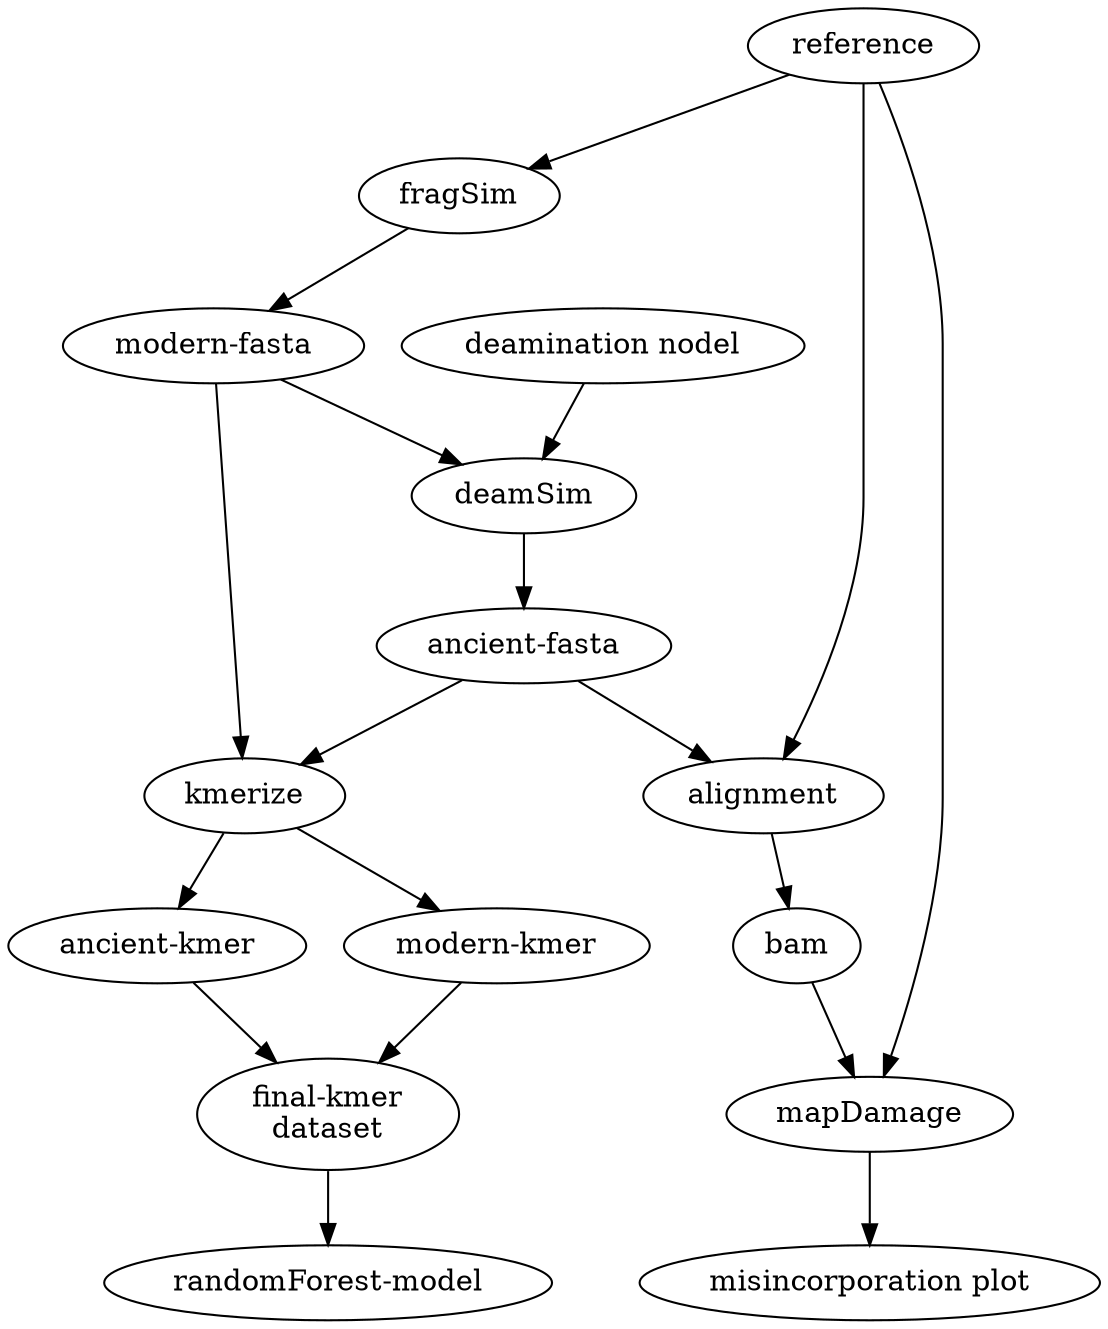 digraph g {
    
    reference -> fragSim -> "modern-fasta" -> deamSim -> "ancient-fasta";

    "deamination nodel" -> deamSim;

    {"ancient-fasta"; reference} -> alignment -> bam -> mapDamage -> "misincorporation plot"
    
    reference -> mapDamage;

    "modern-fasta" -> kmerize -> "modern-kmer";

    "ancient-fasta" -> kmerize -> "ancient-kmer";

    {"modern-kmer"; "ancient-kmer"} -> "final-kmer\ndataset" -> "randomForest-model"

    }
